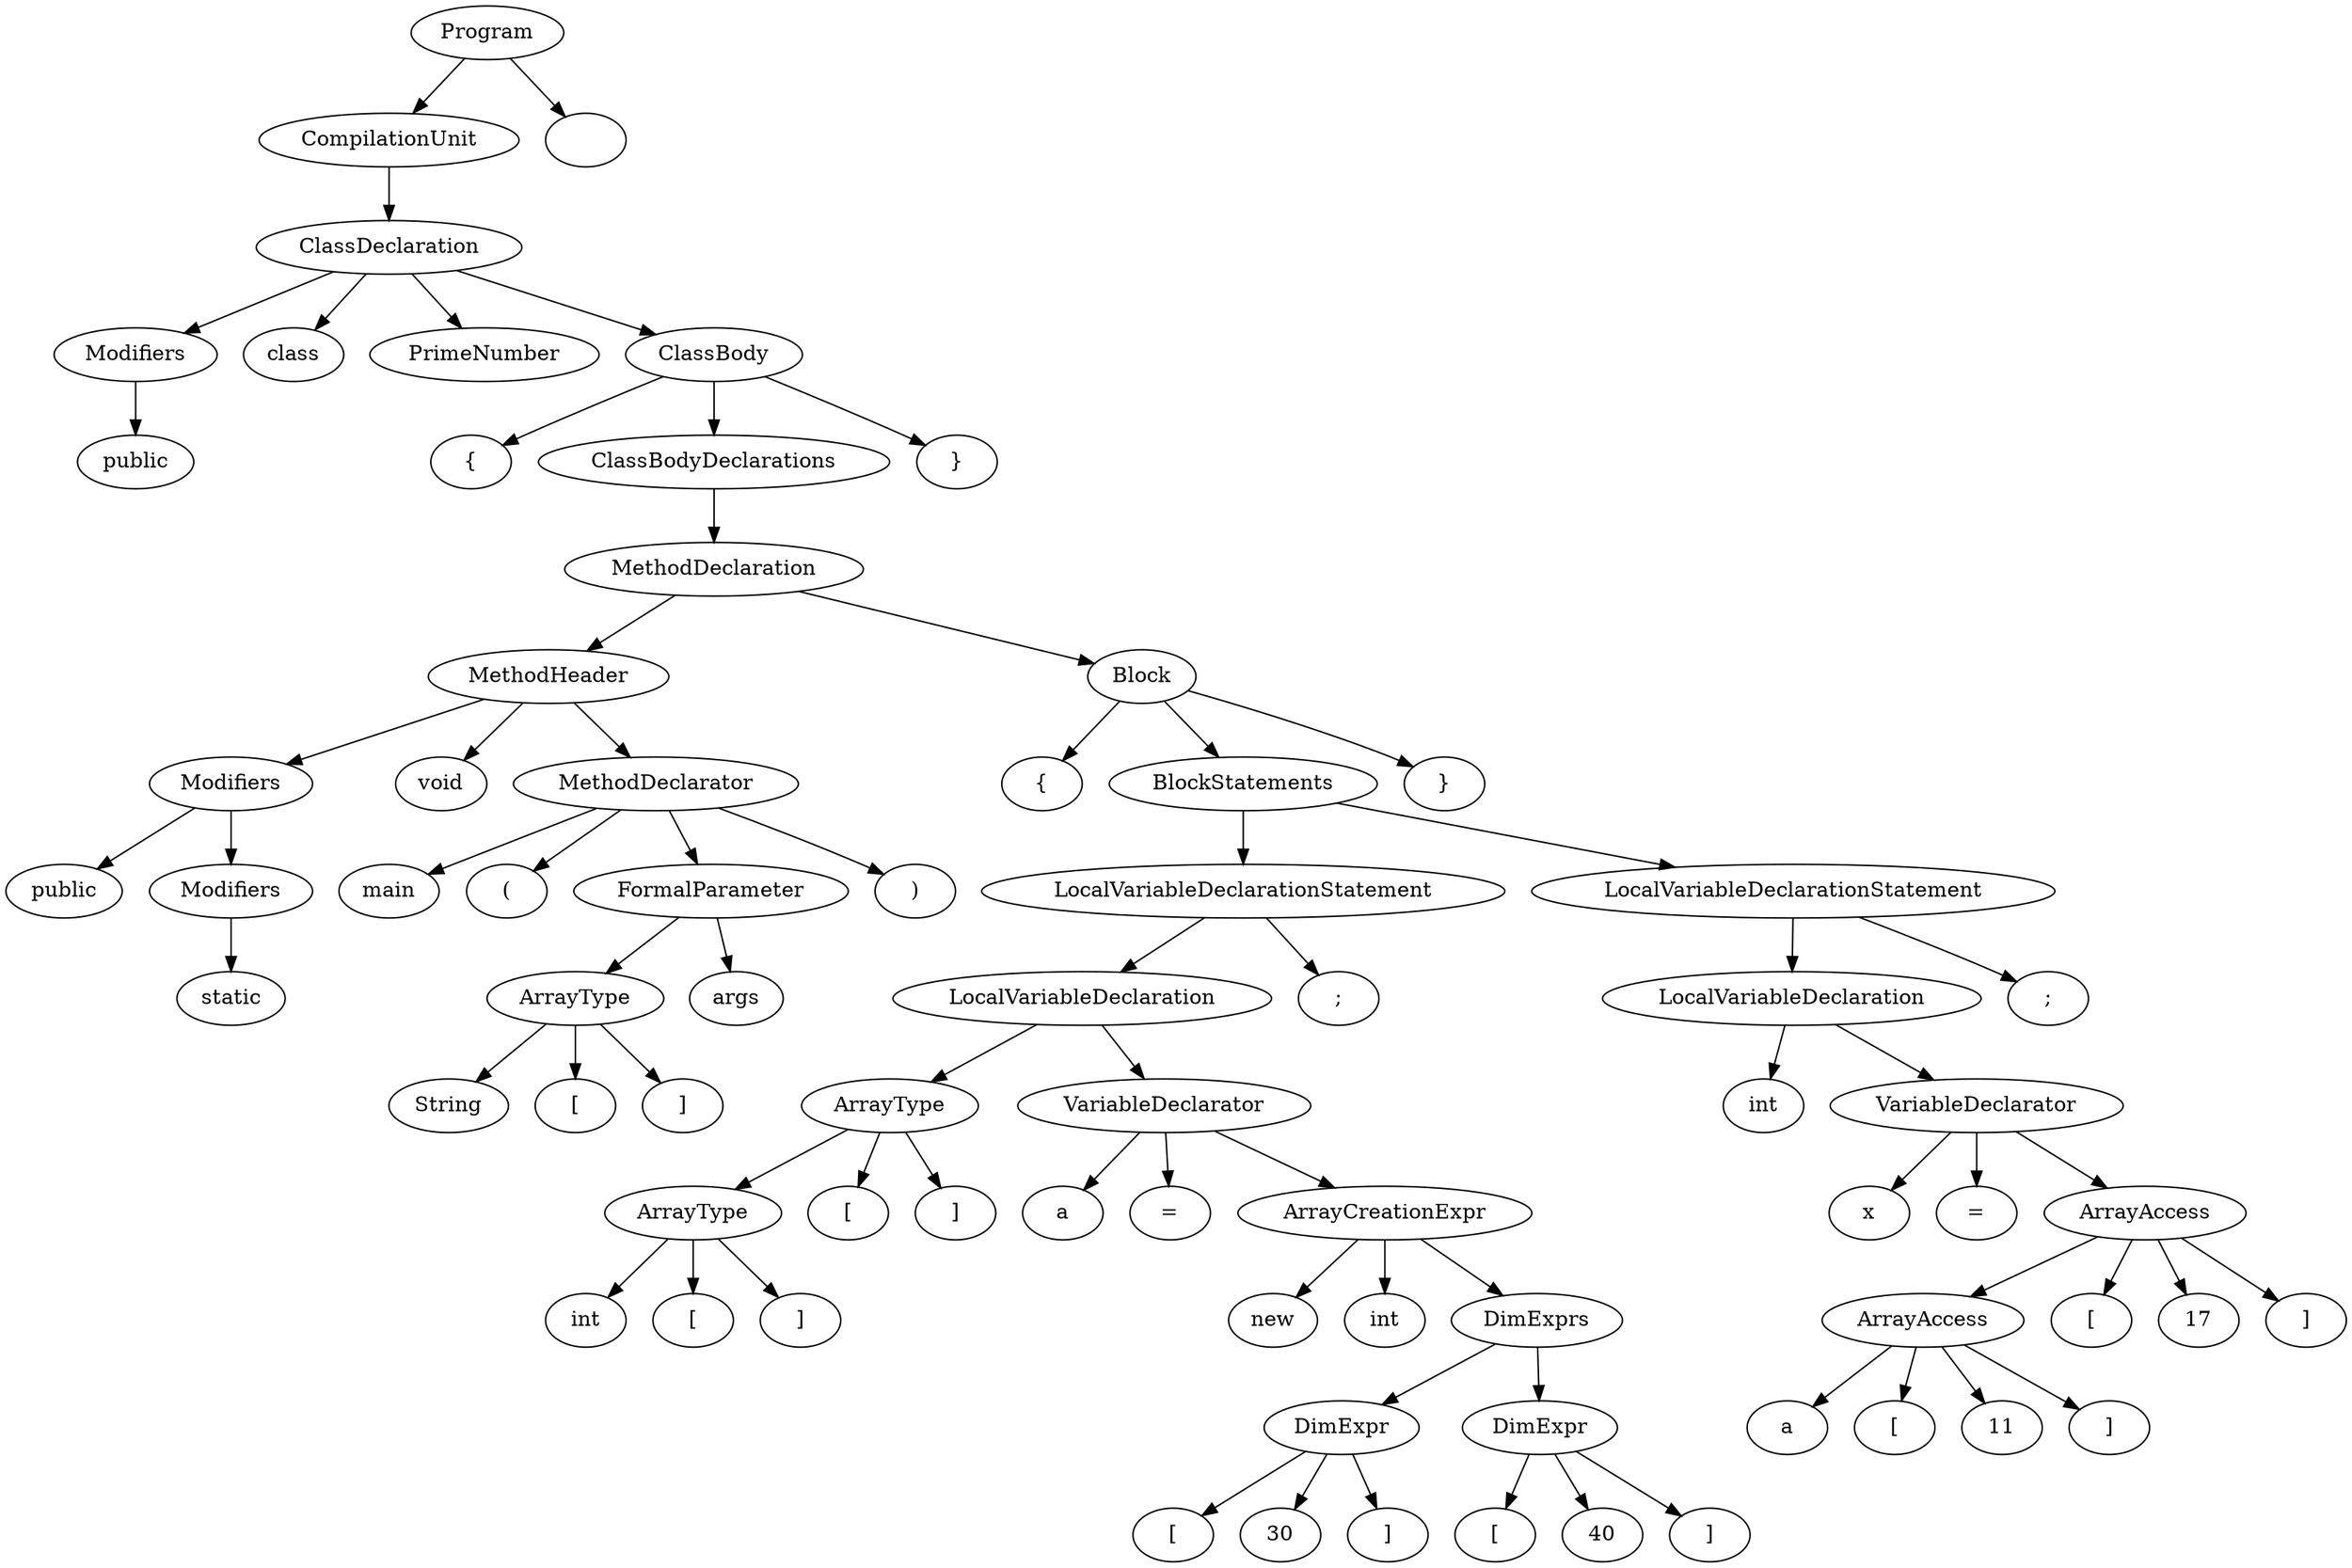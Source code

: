 digraph G {
n1 [label="public"]
n2 [label="Modifiers"]
n2->n1;
n3 [label="class"]
n4 [label="PrimeNumber"]
n5 [label="{"]
n6 [label="public"]
n7 [label="static"]
n8 [label="Modifiers"]
n8->n7;
n9 [label="Modifiers"]
n9->n8;
n9->n6;
n10 [label="void"]
n11 [label="main"]
n12 [label="("]
n13 [label="String"]
n14 [label="["]
n15 [label="]"]
n16 [label="ArrayType"]
n16->n15;
n16->n14;
n16->n13;
n17 [label="args"]
n18 [label="FormalParameter"]
n18->n17;
n18->n16;
n19 [label=")"]
n20 [label="MethodDeclarator"]
n20->n19;
n20->n18;
n20->n12;
n20->n11;
n21 [label="MethodHeader"]
n21->n20;
n21->n10;
n21->n9;
n22 [label="{"]
n23 [label="int"]
n24 [label="["]
n25 [label="]"]
n26 [label="ArrayType"]
n26->n25;
n26->n24;
n26->n23;
n27 [label="["]
n28 [label="]"]
n29 [label="ArrayType"]
n29->n28;
n29->n27;
n29->n26;
n30 [label="a"]
n31 [label="="]
n32 [label="new"]
n33 [label="int"]
n34 [label="["]
n35 [label="30"]
n36 [label="]"]
n37 [label="DimExpr"]
n37->n36;
n37->n35;
n37->n34;
n38 [label="["]
n39 [label="40"]
n40 [label="]"]
n41 [label="DimExpr"]
n41->n40;
n41->n39;
n41->n38;
n42 [label="DimExprs"]
n42->n41;
n42->n37;
n43 [label="ArrayCreationExpr"]
n43->n42;
n43->n33;
n43->n32;
n44 [label="VariableDeclarator"]
n44->n43;
n44->n31;
n44->n30;
n45 [label="LocalVariableDeclaration"]
n45->n44;
n45->n29;
n46 [label=";"]
n47 [label="LocalVariableDeclarationStatement"]
n47->n46;
n47->n45;
n48 [label="int"]
n49 [label="x"]
n50 [label="="]
n51 [label="a"]
n52 [label="["]
n53 [label="11"]
n54 [label="]"]
n55 [label="ArrayAccess"]
n55->n54;
n55->n53;
n55->n52;
n55->n51;
n56 [label="["]
n57 [label="17"]
n58 [label="]"]
n59 [label="ArrayAccess"]
n59->n58;
n59->n57;
n59->n56;
n59->n55;
n60 [label="VariableDeclarator"]
n60->n59;
n60->n50;
n60->n49;
n61 [label="LocalVariableDeclaration"]
n61->n60;
n61->n48;
n62 [label=";"]
n63 [label="LocalVariableDeclarationStatement"]
n63->n62;
n63->n61;
n64 [label="BlockStatements"]
n64->n63;
n64->n47;
n65 [label="}"]
n66 [label="Block"]
n66->n65;
n66->n64;
n66->n22;
n67 [label="MethodDeclaration"]
n67->n66;
n67->n21;
n68 [label="ClassBodyDeclarations"]
n68->n67;
n69 [label="}"]
n70 [label="ClassBody"]
n70->n69;
n70->n68;
n70->n5;
n71 [label="ClassDeclaration"]
n71->n70;
n71->n4;
n71->n3;
n71->n2;
n72 [label="CompilationUnit"]
n72->n71;
n73 [label="Program"]
n73->n74;
n73->n72;
n74 [label=""]
}
